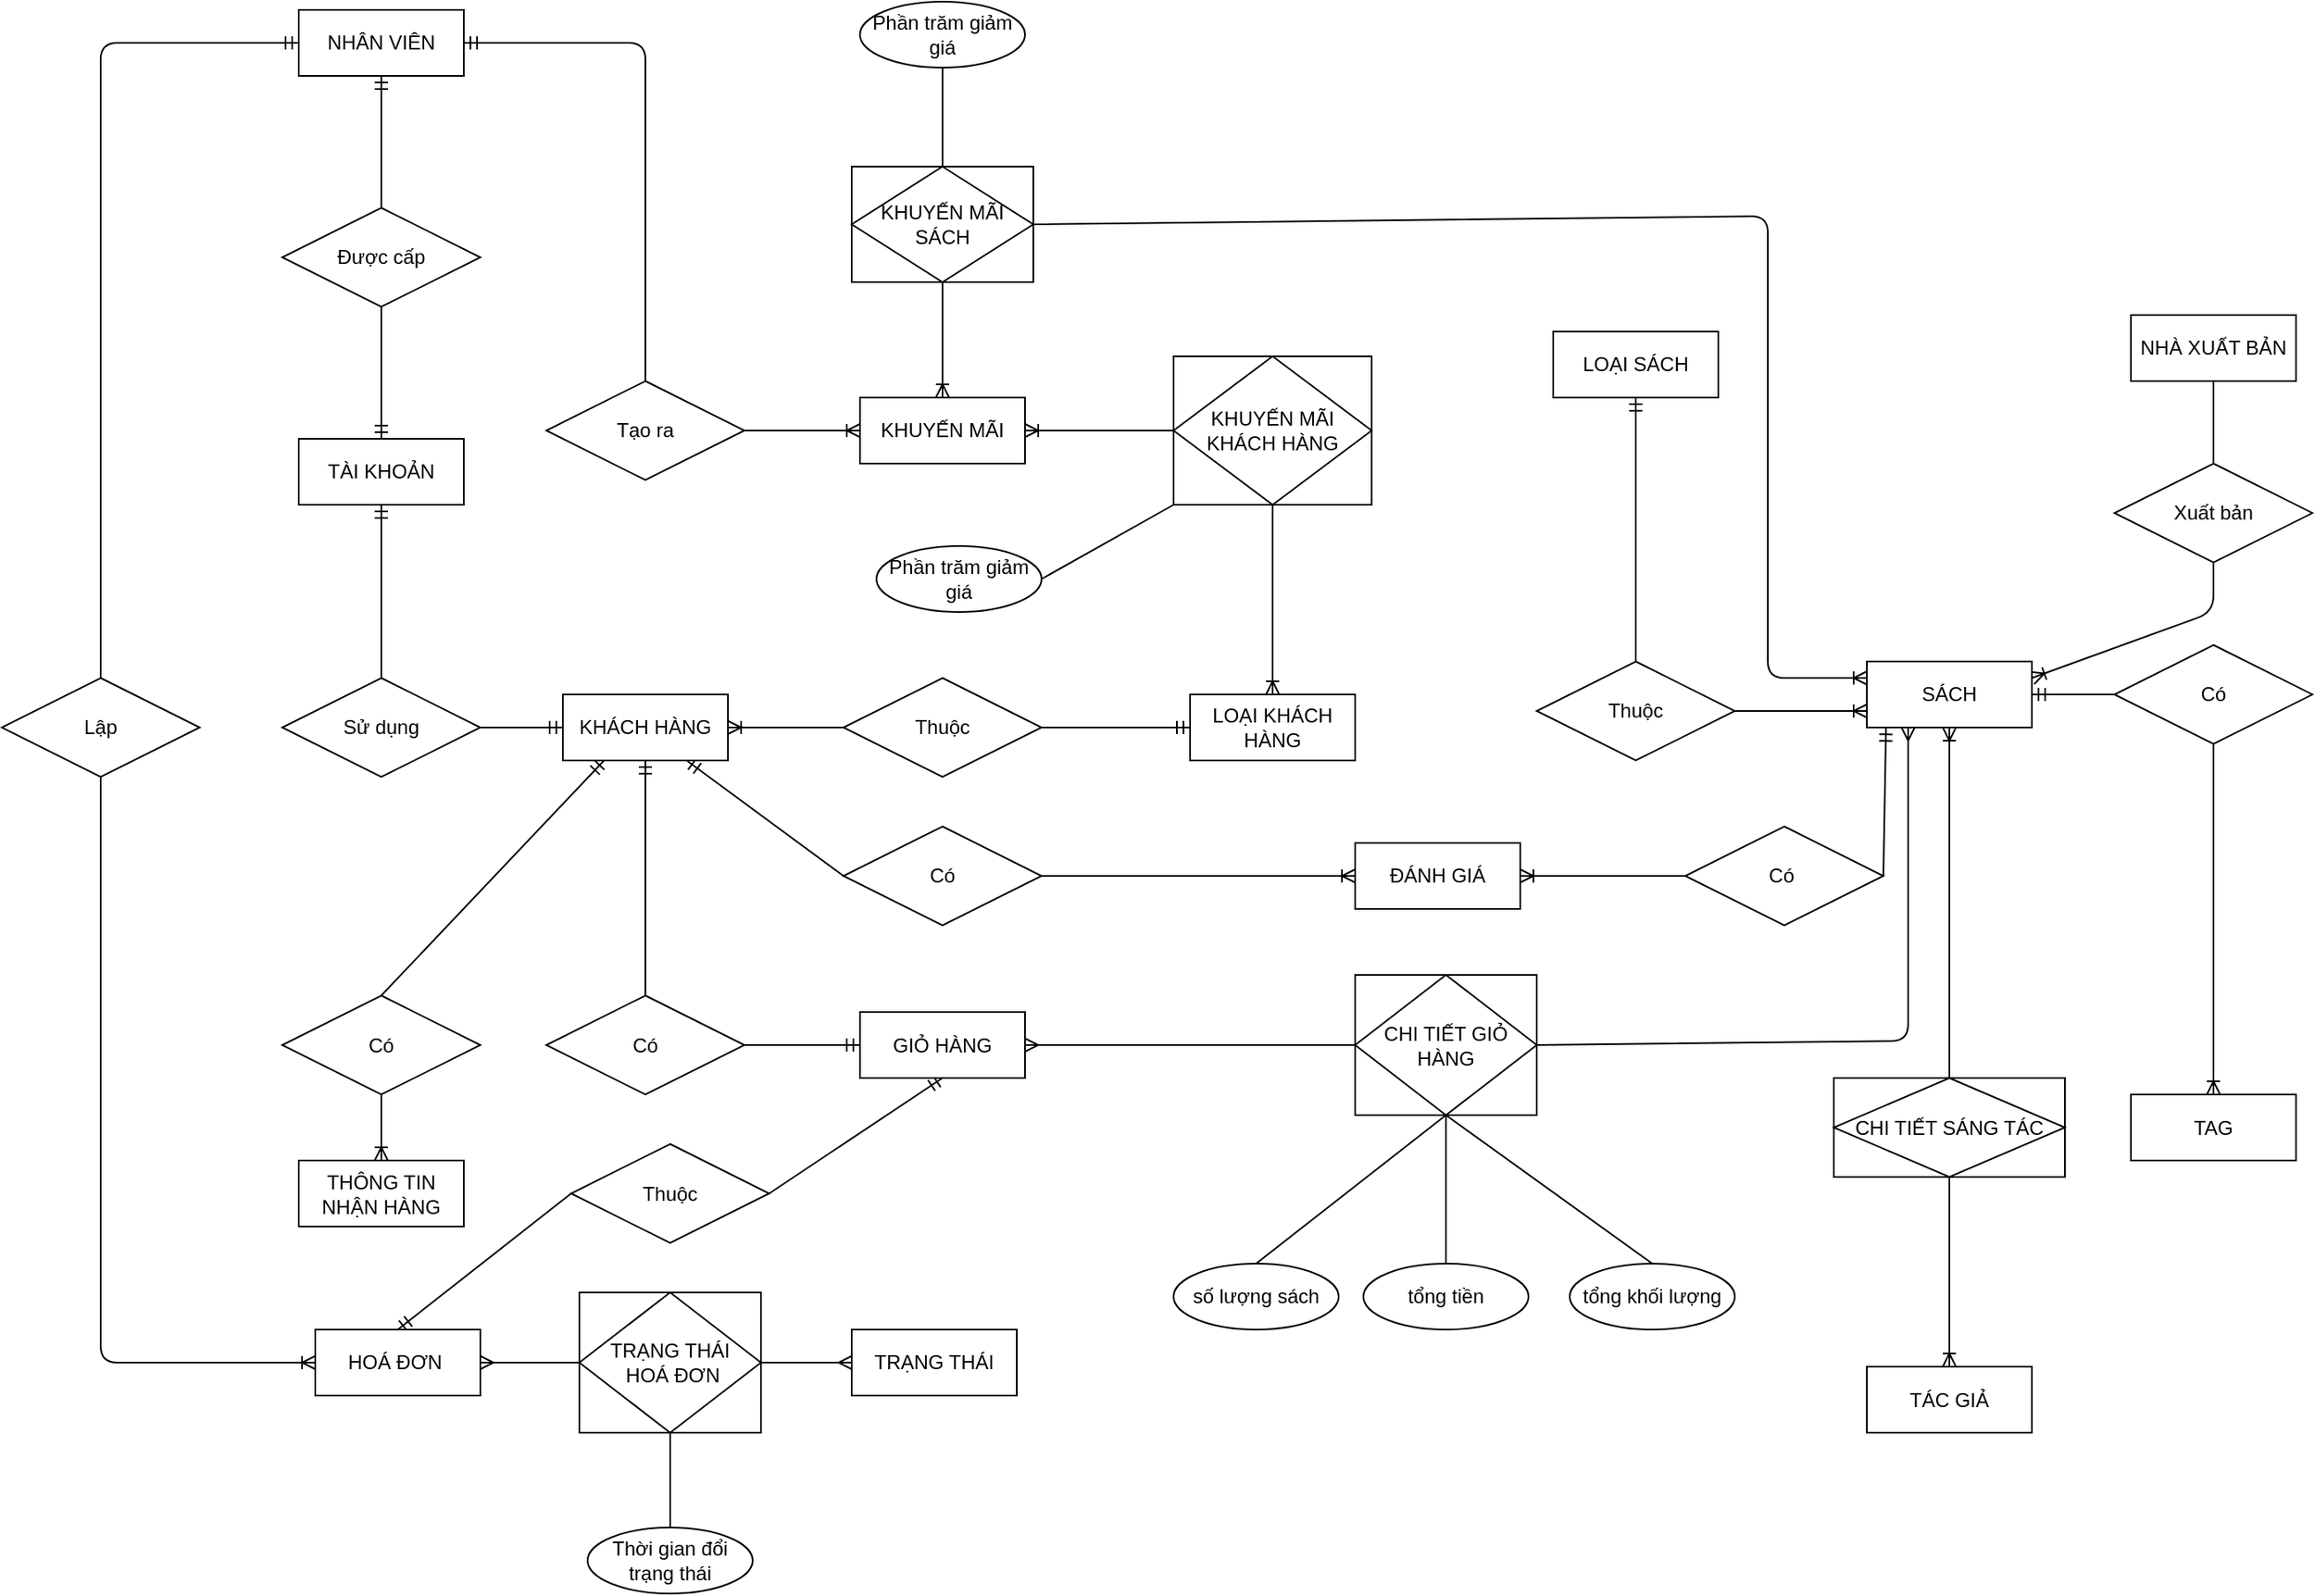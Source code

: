 <mxfile>
    <diagram id="lUOMsNiVtany6tTr3wfu" name="Page-1">
        <mxGraphModel dx="2034" dy="1187" grid="1" gridSize="10" guides="1" tooltips="1" connect="1" arrows="1" fold="1" page="1" pageScale="1" pageWidth="1169" pageHeight="827" background="#FFFFFF" math="0" shadow="0">
            <root>
                <mxCell id="0"/>
                <mxCell id="1" parent="0"/>
                <mxCell id="8" style="edgeStyle=none;html=1;exitX=0.5;exitY=0;exitDx=0;exitDy=0;entryX=0.5;entryY=1;entryDx=0;entryDy=0;endArrow=none;endFill=0;startArrow=ERmandOne;startFill=0;" parent="1" source="2" target="5" edge="1">
                    <mxGeometry relative="1" as="geometry"/>
                </mxCell>
                <mxCell id="11" style="edgeStyle=none;html=1;exitX=0.5;exitY=1;exitDx=0;exitDy=0;startArrow=ERmandOne;startFill=0;endArrow=none;endFill=0;entryX=0.5;entryY=0;entryDx=0;entryDy=0;" parent="1" source="2" target="6" edge="1">
                    <mxGeometry relative="1" as="geometry">
                        <mxPoint x="-80" y="790.0" as="targetPoint"/>
                    </mxGeometry>
                </mxCell>
                <mxCell id="2" value="TÀI KHOẢN" style="rounded=0;arcSize=10;whiteSpace=wrap;html=1;align=center;" parent="1" vertex="1">
                    <mxGeometry x="-50" y="615" width="100" height="40" as="geometry"/>
                </mxCell>
                <mxCell id="7" style="edgeStyle=none;html=1;exitX=0.5;exitY=1;exitDx=0;exitDy=0;entryX=0.5;entryY=0;entryDx=0;entryDy=0;startArrow=ERmandOne;startFill=0;endArrow=none;endFill=0;" parent="1" source="3" target="5" edge="1">
                    <mxGeometry relative="1" as="geometry"/>
                </mxCell>
                <mxCell id="55" style="edgeStyle=none;html=1;exitX=1;exitY=0.5;exitDx=0;exitDy=0;entryX=0.5;entryY=0;entryDx=0;entryDy=0;startArrow=ERmandOne;startFill=0;endArrow=none;endFill=0;" parent="1" source="3" target="54" edge="1">
                    <mxGeometry relative="1" as="geometry">
                        <Array as="points">
                            <mxPoint x="160" y="375"/>
                        </Array>
                    </mxGeometry>
                </mxCell>
                <mxCell id="87" style="edgeStyle=none;html=1;exitX=0;exitY=0.5;exitDx=0;exitDy=0;entryX=0.5;entryY=0;entryDx=0;entryDy=0;startArrow=ERmandOne;startFill=0;endArrow=none;endFill=0;" edge="1" parent="1" source="3" target="86">
                    <mxGeometry relative="1" as="geometry">
                        <Array as="points">
                            <mxPoint x="-170" y="375"/>
                        </Array>
                    </mxGeometry>
                </mxCell>
                <mxCell id="3" value="NHÂN VIÊN" style="rounded=0;arcSize=10;whiteSpace=wrap;html=1;align=center;" parent="1" vertex="1">
                    <mxGeometry x="-50" y="355" width="100" height="40" as="geometry"/>
                </mxCell>
                <mxCell id="10" style="edgeStyle=none;html=1;exitX=0;exitY=0.5;exitDx=0;exitDy=0;entryX=1;entryY=0.5;entryDx=0;entryDy=0;startArrow=ERmandOne;startFill=0;endArrow=none;endFill=0;" parent="1" source="4" target="6" edge="1">
                    <mxGeometry relative="1" as="geometry"/>
                </mxCell>
                <mxCell id="14" style="edgeStyle=none;html=1;exitX=1;exitY=0.5;exitDx=0;exitDy=0;entryX=0;entryY=0.5;entryDx=0;entryDy=0;startArrow=ERoneToMany;startFill=0;endArrow=none;endFill=0;" parent="1" source="4" target="13" edge="1">
                    <mxGeometry relative="1" as="geometry"/>
                </mxCell>
                <mxCell id="62" style="edgeStyle=none;html=1;exitX=0.5;exitY=1;exitDx=0;exitDy=0;entryX=0.5;entryY=0;entryDx=0;entryDy=0;endArrow=none;endFill=0;startArrow=ERmandOne;startFill=0;" edge="1" parent="1" source="4" target="59">
                    <mxGeometry relative="1" as="geometry"/>
                </mxCell>
                <mxCell id="97" style="edgeStyle=none;html=1;exitX=0.25;exitY=1;exitDx=0;exitDy=0;entryX=0.5;entryY=0;entryDx=0;entryDy=0;startArrow=ERmandOne;startFill=0;endArrow=none;endFill=0;" edge="1" parent="1" source="4" target="95">
                    <mxGeometry relative="1" as="geometry"/>
                </mxCell>
                <mxCell id="102" style="edgeStyle=none;html=1;exitX=0.75;exitY=1;exitDx=0;exitDy=0;entryX=0;entryY=0.5;entryDx=0;entryDy=0;startArrow=ERmandOne;startFill=0;endArrow=none;endFill=0;" edge="1" parent="1" source="4" target="101">
                    <mxGeometry relative="1" as="geometry"/>
                </mxCell>
                <mxCell id="4" value="KHÁCH HÀNG" style="whiteSpace=wrap;html=1;align=center;rounded=0;" parent="1" vertex="1">
                    <mxGeometry x="110" y="770" width="100" height="40" as="geometry"/>
                </mxCell>
                <mxCell id="5" value="Được cấp" style="shape=rhombus;perimeter=rhombusPerimeter;whiteSpace=wrap;html=1;align=center;rounded=0;" parent="1" vertex="1">
                    <mxGeometry x="-60" y="475" width="120" height="60" as="geometry"/>
                </mxCell>
                <mxCell id="6" value="Sử dụng" style="shape=rhombus;perimeter=rhombusPerimeter;whiteSpace=wrap;html=1;align=center;rounded=0;" parent="1" vertex="1">
                    <mxGeometry x="-60" y="760" width="120" height="60" as="geometry"/>
                </mxCell>
                <mxCell id="15" style="edgeStyle=none;html=1;exitX=0;exitY=0.5;exitDx=0;exitDy=0;entryX=1;entryY=0.5;entryDx=0;entryDy=0;startArrow=ERmandOne;startFill=0;endArrow=none;endFill=0;" parent="1" source="12" target="13" edge="1">
                    <mxGeometry relative="1" as="geometry"/>
                </mxCell>
                <mxCell id="46" style="edgeStyle=none;html=1;exitX=0.5;exitY=0;exitDx=0;exitDy=0;entryX=0.5;entryY=1;entryDx=0;entryDy=0;startArrow=ERoneToMany;startFill=0;endArrow=none;endFill=0;" parent="1" source="12" target="43" edge="1">
                    <mxGeometry relative="1" as="geometry"/>
                </mxCell>
                <mxCell id="12" value="LOẠI KHÁCH HÀNG" style="whiteSpace=wrap;html=1;align=center;rounded=0;sketch=0;" parent="1" vertex="1">
                    <mxGeometry x="490" y="770" width="100" height="40" as="geometry"/>
                </mxCell>
                <mxCell id="13" value="Thuộc" style="shape=rhombus;perimeter=rhombusPerimeter;whiteSpace=wrap;html=1;align=center;rounded=0;sketch=0;" parent="1" vertex="1">
                    <mxGeometry x="280" y="760" width="120" height="60" as="geometry"/>
                </mxCell>
                <mxCell id="23" style="edgeStyle=none;html=1;exitX=0;exitY=0.75;exitDx=0;exitDy=0;entryX=1;entryY=0.5;entryDx=0;entryDy=0;startArrow=ERoneToMany;startFill=0;endArrow=none;endFill=0;" parent="1" source="16" target="22" edge="1">
                    <mxGeometry relative="1" as="geometry"/>
                </mxCell>
                <mxCell id="27" style="edgeStyle=none;html=1;exitX=1;exitY=0.5;exitDx=0;exitDy=0;entryX=0;entryY=0.5;entryDx=0;entryDy=0;startArrow=ERmandOne;startFill=0;endArrow=none;endFill=0;" parent="1" source="16" target="26" edge="1">
                    <mxGeometry relative="1" as="geometry"/>
                </mxCell>
                <mxCell id="30" style="edgeStyle=none;html=1;exitX=1;exitY=0.25;exitDx=0;exitDy=0;entryX=0.5;entryY=1;entryDx=0;entryDy=0;startArrow=ERoneToMany;startFill=0;endArrow=none;endFill=0;" parent="1" source="16" target="29" edge="1">
                    <mxGeometry relative="1" as="geometry">
                        <Array as="points">
                            <mxPoint x="1110" y="720"/>
                        </Array>
                    </mxGeometry>
                </mxCell>
                <mxCell id="34" style="edgeStyle=none;html=1;exitX=0.5;exitY=1;exitDx=0;exitDy=0;entryX=0.5;entryY=0;entryDx=0;entryDy=0;startArrow=ERoneToMany;startFill=0;endArrow=none;endFill=0;" parent="1" source="16" target="33" edge="1">
                    <mxGeometry relative="1" as="geometry"/>
                </mxCell>
                <mxCell id="38" style="edgeStyle=none;html=1;exitX=0.116;exitY=1.004;exitDx=0;exitDy=0;entryX=1;entryY=0.5;entryDx=0;entryDy=0;startArrow=ERmandOne;startFill=0;endArrow=none;endFill=0;exitPerimeter=0;" parent="1" source="16" target="37" edge="1">
                    <mxGeometry relative="1" as="geometry"/>
                </mxCell>
                <mxCell id="48" style="edgeStyle=none;html=1;exitX=0;exitY=0.25;exitDx=0;exitDy=0;entryX=1;entryY=0.5;entryDx=0;entryDy=0;startArrow=ERoneToMany;startFill=0;endArrow=none;endFill=0;" parent="1" source="16" target="42" edge="1">
                    <mxGeometry relative="1" as="geometry">
                        <Array as="points">
                            <mxPoint x="840" y="760"/>
                            <mxPoint x="840" y="480"/>
                        </Array>
                    </mxGeometry>
                </mxCell>
                <mxCell id="65" style="edgeStyle=none;html=1;exitX=0.25;exitY=1;exitDx=0;exitDy=0;entryX=1;entryY=0.5;entryDx=0;entryDy=0;startArrow=ERmany;startFill=0;endArrow=none;endFill=0;" edge="1" parent="1" source="16" target="63">
                    <mxGeometry relative="1" as="geometry">
                        <Array as="points">
                            <mxPoint x="925" y="980"/>
                        </Array>
                    </mxGeometry>
                </mxCell>
                <mxCell id="16" value="SÁCH" style="whiteSpace=wrap;html=1;align=center;rounded=0;" parent="1" vertex="1">
                    <mxGeometry x="900" y="750" width="100" height="40" as="geometry"/>
                </mxCell>
                <mxCell id="36" style="edgeStyle=none;html=1;entryX=0.5;entryY=1;entryDx=0;entryDy=0;startArrow=ERoneToMany;startFill=0;endArrow=none;endFill=0;" parent="1" source="17" target="33" edge="1">
                    <mxGeometry relative="1" as="geometry"/>
                </mxCell>
                <mxCell id="17" value="TÁC GIẢ" style="whiteSpace=wrap;html=1;align=center;rounded=0;" parent="1" vertex="1">
                    <mxGeometry x="900" y="1177.5" width="100" height="40" as="geometry"/>
                </mxCell>
                <mxCell id="40" style="edgeStyle=none;html=1;exitX=1;exitY=0.5;exitDx=0;exitDy=0;entryX=0;entryY=0.5;entryDx=0;entryDy=0;startArrow=ERoneToMany;startFill=0;endArrow=none;endFill=0;" parent="1" source="18" target="37" edge="1">
                    <mxGeometry relative="1" as="geometry"/>
                </mxCell>
                <mxCell id="104" style="edgeStyle=none;html=1;exitX=0;exitY=0.5;exitDx=0;exitDy=0;entryX=1;entryY=0.5;entryDx=0;entryDy=0;startArrow=ERoneToMany;startFill=0;endArrow=none;endFill=0;" edge="1" parent="1" source="18" target="101">
                    <mxGeometry relative="1" as="geometry"/>
                </mxCell>
                <mxCell id="18" value="ĐÁNH GIÁ" style="whiteSpace=wrap;html=1;align=center;rounded=0;" parent="1" vertex="1">
                    <mxGeometry x="590" y="860" width="100" height="40" as="geometry"/>
                </mxCell>
                <mxCell id="25" style="edgeStyle=none;html=1;exitX=0.5;exitY=1;exitDx=0;exitDy=0;entryX=0.5;entryY=0;entryDx=0;entryDy=0;startArrow=ERmandOne;startFill=0;endArrow=none;endFill=0;" parent="1" source="19" target="22" edge="1">
                    <mxGeometry relative="1" as="geometry"/>
                </mxCell>
                <mxCell id="19" value="LOẠI SÁCH" style="whiteSpace=wrap;html=1;align=center;rounded=0;" parent="1" vertex="1">
                    <mxGeometry x="710" y="550" width="100" height="40" as="geometry"/>
                </mxCell>
                <mxCell id="32" style="edgeStyle=none;html=1;entryX=0.5;entryY=0;entryDx=0;entryDy=0;startArrow=ERmandOne;startFill=0;endArrow=none;endFill=0;" parent="1" target="29" edge="1">
                    <mxGeometry relative="1" as="geometry">
                        <mxPoint x="1110" y="570" as="sourcePoint"/>
                    </mxGeometry>
                </mxCell>
                <mxCell id="20" value="NHÀ XUẤT BẢN" style="whiteSpace=wrap;html=1;align=center;rounded=0;" parent="1" vertex="1">
                    <mxGeometry x="1060" y="540" width="100" height="40" as="geometry"/>
                </mxCell>
                <mxCell id="28" style="edgeStyle=none;html=1;exitX=0.5;exitY=0;exitDx=0;exitDy=0;entryX=0.5;entryY=1;entryDx=0;entryDy=0;startArrow=ERoneToMany;startFill=0;endArrow=none;endFill=0;" parent="1" source="21" target="26" edge="1">
                    <mxGeometry relative="1" as="geometry"/>
                </mxCell>
                <mxCell id="21" value="TAG" style="whiteSpace=wrap;html=1;align=center;rounded=0;" parent="1" vertex="1">
                    <mxGeometry x="1060" y="1012.5" width="100" height="40" as="geometry"/>
                </mxCell>
                <mxCell id="22" value="Thuộc" style="shape=rhombus;perimeter=rhombusPerimeter;whiteSpace=wrap;html=1;align=center;rounded=0;" parent="1" vertex="1">
                    <mxGeometry x="700" y="750" width="120" height="60" as="geometry"/>
                </mxCell>
                <mxCell id="26" value="Có" style="shape=rhombus;perimeter=rhombusPerimeter;whiteSpace=wrap;html=1;align=center;rounded=0;" parent="1" vertex="1">
                    <mxGeometry x="1050" y="740" width="120" height="60" as="geometry"/>
                </mxCell>
                <mxCell id="29" value="Xuất bản" style="shape=rhombus;perimeter=rhombusPerimeter;whiteSpace=wrap;html=1;align=center;rounded=0;" parent="1" vertex="1">
                    <mxGeometry x="1050" y="630" width="120" height="60" as="geometry"/>
                </mxCell>
                <mxCell id="33" value="CHI TIẾT SÁNG TÁC" style="shape=associativeEntity;whiteSpace=wrap;html=1;align=center;rounded=0;sketch=0;" parent="1" vertex="1">
                    <mxGeometry x="880" y="1002.5" width="140" height="60" as="geometry"/>
                </mxCell>
                <mxCell id="37" value="Có&amp;nbsp;" style="shape=rhombus;perimeter=rhombusPerimeter;whiteSpace=wrap;html=1;align=center;rounded=0;" parent="1" vertex="1">
                    <mxGeometry x="790" y="850" width="120" height="60" as="geometry"/>
                </mxCell>
                <mxCell id="44" style="edgeStyle=none;html=1;exitX=1;exitY=0.5;exitDx=0;exitDy=0;entryX=0;entryY=0.5;entryDx=0;entryDy=0;startArrow=ERoneToMany;startFill=0;endArrow=none;endFill=0;" parent="1" source="41" target="43" edge="1">
                    <mxGeometry relative="1" as="geometry"/>
                </mxCell>
                <mxCell id="47" style="edgeStyle=none;html=1;exitX=0.5;exitY=0;exitDx=0;exitDy=0;entryX=0.5;entryY=1;entryDx=0;entryDy=0;startArrow=ERoneToMany;startFill=0;endArrow=none;endFill=0;" parent="1" source="41" target="42" edge="1">
                    <mxGeometry relative="1" as="geometry"/>
                </mxCell>
                <mxCell id="56" style="edgeStyle=none;html=1;exitX=0;exitY=0.5;exitDx=0;exitDy=0;entryX=1;entryY=0.5;entryDx=0;entryDy=0;startArrow=ERoneToMany;startFill=0;endArrow=none;endFill=0;" parent="1" source="41" target="54" edge="1">
                    <mxGeometry relative="1" as="geometry"/>
                </mxCell>
                <mxCell id="41" value="KHUYẾN MÃI" style="rounded=0;arcSize=10;whiteSpace=wrap;html=1;align=center;" parent="1" vertex="1">
                    <mxGeometry x="290" y="590" width="100" height="40" as="geometry"/>
                </mxCell>
                <mxCell id="52" style="edgeStyle=none;html=1;exitX=0.5;exitY=0;exitDx=0;exitDy=0;entryX=0.5;entryY=1;entryDx=0;entryDy=0;startArrow=none;startFill=0;endArrow=none;endFill=0;" parent="1" source="42" target="50" edge="1">
                    <mxGeometry relative="1" as="geometry"/>
                </mxCell>
                <mxCell id="42" value="KHUYẾN MÃI SÁCH" style="shape=associativeEntity;whiteSpace=wrap;html=1;align=center;rounded=0;sketch=0;" parent="1" vertex="1">
                    <mxGeometry x="285" y="450" width="110" height="70" as="geometry"/>
                </mxCell>
                <mxCell id="53" style="edgeStyle=none;html=1;exitX=0;exitY=1;exitDx=0;exitDy=0;entryX=1;entryY=0.5;entryDx=0;entryDy=0;startArrow=none;startFill=0;endArrow=none;endFill=0;" parent="1" source="43" target="49" edge="1">
                    <mxGeometry relative="1" as="geometry"/>
                </mxCell>
                <mxCell id="43" value="KHUYẾN MÃI KHÁCH HÀNG" style="shape=associativeEntity;whiteSpace=wrap;html=1;align=center;rounded=0;sketch=0;" parent="1" vertex="1">
                    <mxGeometry x="480" y="565" width="120" height="90" as="geometry"/>
                </mxCell>
                <mxCell id="49" value="Phần trăm giảm giá" style="ellipse;whiteSpace=wrap;html=1;align=center;rounded=0;sketch=0;" parent="1" vertex="1">
                    <mxGeometry x="300" y="680" width="100" height="40" as="geometry"/>
                </mxCell>
                <mxCell id="50" value="Phần trăm giảm giá" style="ellipse;whiteSpace=wrap;html=1;align=center;rounded=0;sketch=0;" parent="1" vertex="1">
                    <mxGeometry x="290" y="350" width="100" height="40" as="geometry"/>
                </mxCell>
                <mxCell id="54" value="Tạo ra" style="shape=rhombus;perimeter=rhombusPerimeter;whiteSpace=wrap;html=1;align=center;rounded=0;" parent="1" vertex="1">
                    <mxGeometry x="100" y="580" width="120" height="60" as="geometry"/>
                </mxCell>
                <mxCell id="61" style="edgeStyle=none;html=1;exitX=0;exitY=0.5;exitDx=0;exitDy=0;entryX=1;entryY=0.5;entryDx=0;entryDy=0;startArrow=ERmandOne;startFill=0;endArrow=none;endFill=0;" edge="1" parent="1" source="57" target="59">
                    <mxGeometry relative="1" as="geometry"/>
                </mxCell>
                <mxCell id="64" style="edgeStyle=none;html=1;exitX=1;exitY=0.5;exitDx=0;exitDy=0;entryX=0;entryY=0.5;entryDx=0;entryDy=0;startArrow=ERmany;startFill=0;endArrow=none;endFill=0;" edge="1" parent="1" source="57" target="63">
                    <mxGeometry relative="1" as="geometry"/>
                </mxCell>
                <mxCell id="82" style="edgeStyle=none;html=1;exitX=0.5;exitY=1;exitDx=0;exitDy=0;entryX=1;entryY=0.5;entryDx=0;entryDy=0;startArrow=ERmandOne;startFill=0;endArrow=none;endFill=0;" edge="1" parent="1" source="57" target="80">
                    <mxGeometry relative="1" as="geometry"/>
                </mxCell>
                <mxCell id="57" value="GIỎ HÀNG" style="rounded=0;arcSize=10;whiteSpace=wrap;html=1;align=center;" parent="1" vertex="1">
                    <mxGeometry x="290" y="962.5" width="100" height="40" as="geometry"/>
                </mxCell>
                <mxCell id="59" value="Có" style="shape=rhombus;perimeter=rhombusPerimeter;whiteSpace=wrap;html=1;align=center;rounded=0;sketch=0;" vertex="1" parent="1">
                    <mxGeometry x="100" y="952.5" width="120" height="60" as="geometry"/>
                </mxCell>
                <mxCell id="92" style="edgeStyle=none;html=1;exitX=0.5;exitY=1;exitDx=0;exitDy=0;entryX=0.5;entryY=0;entryDx=0;entryDy=0;startArrow=none;startFill=0;endArrow=none;endFill=0;" edge="1" parent="1" source="63" target="90">
                    <mxGeometry relative="1" as="geometry"/>
                </mxCell>
                <mxCell id="93" style="edgeStyle=none;html=1;exitX=0.5;exitY=1;exitDx=0;exitDy=0;entryX=0.5;entryY=0;entryDx=0;entryDy=0;startArrow=none;startFill=0;endArrow=none;endFill=0;" edge="1" parent="1" source="63" target="91">
                    <mxGeometry relative="1" as="geometry"/>
                </mxCell>
                <mxCell id="100" style="edgeStyle=none;html=1;exitX=0.5;exitY=1;exitDx=0;exitDy=0;entryX=0.5;entryY=0;entryDx=0;entryDy=0;startArrow=none;startFill=0;endArrow=none;endFill=0;" edge="1" parent="1" source="63" target="68">
                    <mxGeometry relative="1" as="geometry"/>
                </mxCell>
                <mxCell id="63" value="CHI TIẾT GIỎ HÀNG" style="shape=associativeEntity;whiteSpace=wrap;html=1;align=center;rounded=0;sketch=0;" vertex="1" parent="1">
                    <mxGeometry x="590" y="940" width="110" height="85" as="geometry"/>
                </mxCell>
                <mxCell id="68" value="số lượng sách" style="ellipse;whiteSpace=wrap;html=1;align=center;rounded=0;sketch=0;" vertex="1" parent="1">
                    <mxGeometry x="480" y="1115" width="100" height="40" as="geometry"/>
                </mxCell>
                <mxCell id="74" style="edgeStyle=none;html=1;exitX=1;exitY=0.5;exitDx=0;exitDy=0;entryX=0;entryY=0.5;entryDx=0;entryDy=0;startArrow=ERmany;startFill=0;endArrow=none;endFill=0;" edge="1" parent="1" source="71" target="77">
                    <mxGeometry relative="1" as="geometry">
                        <mxPoint x="110" y="1175" as="targetPoint"/>
                    </mxGeometry>
                </mxCell>
                <mxCell id="84" style="edgeStyle=none;html=1;exitX=0.5;exitY=0;exitDx=0;exitDy=0;entryX=0;entryY=0.5;entryDx=0;entryDy=0;startArrow=ERmandOne;startFill=0;endArrow=none;endFill=0;" edge="1" parent="1" source="71" target="80">
                    <mxGeometry relative="1" as="geometry"/>
                </mxCell>
                <mxCell id="88" style="edgeStyle=none;html=1;exitX=0;exitY=0.5;exitDx=0;exitDy=0;entryX=0.5;entryY=1;entryDx=0;entryDy=0;startArrow=ERoneToMany;startFill=0;endArrow=none;endFill=0;" edge="1" parent="1" source="71" target="86">
                    <mxGeometry relative="1" as="geometry">
                        <Array as="points">
                            <mxPoint x="-170" y="1175"/>
                        </Array>
                    </mxGeometry>
                </mxCell>
                <mxCell id="71" value="HOÁ ĐƠN&amp;nbsp;" style="whiteSpace=wrap;html=1;align=center;rounded=0;" vertex="1" parent="1">
                    <mxGeometry x="-40" y="1155" width="100" height="40" as="geometry"/>
                </mxCell>
                <mxCell id="76" style="edgeStyle=none;html=1;exitX=0;exitY=0.5;exitDx=0;exitDy=0;entryX=1;entryY=0.5;entryDx=0;entryDy=0;startArrow=ERmany;startFill=0;endArrow=none;endFill=0;" edge="1" parent="1" source="72" target="77">
                    <mxGeometry relative="1" as="geometry">
                        <mxPoint x="230" y="1175" as="targetPoint"/>
                    </mxGeometry>
                </mxCell>
                <mxCell id="72" value="TRẠNG THÁI" style="whiteSpace=wrap;html=1;align=center;rounded=0;" vertex="1" parent="1">
                    <mxGeometry x="285" y="1155" width="100" height="40" as="geometry"/>
                </mxCell>
                <mxCell id="79" style="edgeStyle=none;html=1;exitX=0.5;exitY=1;exitDx=0;exitDy=0;entryX=0.5;entryY=0;entryDx=0;entryDy=0;startArrow=none;startFill=0;endArrow=none;endFill=0;" edge="1" parent="1" source="77" target="78">
                    <mxGeometry relative="1" as="geometry"/>
                </mxCell>
                <mxCell id="77" value="TRẠNG THÁI&lt;br&gt;&amp;nbsp;HOÁ ĐƠN" style="shape=associativeEntity;whiteSpace=wrap;html=1;align=center;rounded=0;sketch=0;" vertex="1" parent="1">
                    <mxGeometry x="120" y="1132.5" width="110" height="85" as="geometry"/>
                </mxCell>
                <mxCell id="78" value="Thời gian đổi trạng thái" style="ellipse;whiteSpace=wrap;html=1;align=center;rounded=0;sketch=0;" vertex="1" parent="1">
                    <mxGeometry x="125" y="1275" width="100" height="40" as="geometry"/>
                </mxCell>
                <mxCell id="80" value="Thuộc" style="shape=rhombus;perimeter=rhombusPerimeter;whiteSpace=wrap;html=1;align=center;rounded=0;sketch=0;" vertex="1" parent="1">
                    <mxGeometry x="115" y="1042.5" width="120" height="60" as="geometry"/>
                </mxCell>
                <mxCell id="86" value="Lập" style="shape=rhombus;perimeter=rhombusPerimeter;whiteSpace=wrap;html=1;align=center;rounded=0;" vertex="1" parent="1">
                    <mxGeometry x="-230" y="760" width="120" height="60" as="geometry"/>
                </mxCell>
                <mxCell id="90" value="tổng tiền" style="ellipse;whiteSpace=wrap;html=1;align=center;rounded=0;sketch=0;" vertex="1" parent="1">
                    <mxGeometry x="595" y="1115" width="100" height="40" as="geometry"/>
                </mxCell>
                <mxCell id="91" value="tổng khối lượng" style="ellipse;whiteSpace=wrap;html=1;align=center;rounded=0;sketch=0;" vertex="1" parent="1">
                    <mxGeometry x="720" y="1115" width="100" height="40" as="geometry"/>
                </mxCell>
                <mxCell id="96" style="edgeStyle=none;html=1;exitX=0.5;exitY=0;exitDx=0;exitDy=0;entryX=0.5;entryY=1;entryDx=0;entryDy=0;startArrow=ERoneToMany;startFill=0;endArrow=none;endFill=0;" edge="1" parent="1" source="94" target="95">
                    <mxGeometry relative="1" as="geometry"/>
                </mxCell>
                <mxCell id="94" value="THÔNG TIN&lt;br&gt;NHẬN HÀNG" style="whiteSpace=wrap;html=1;align=center;rounded=0;" vertex="1" parent="1">
                    <mxGeometry x="-50" y="1052.5" width="100" height="40" as="geometry"/>
                </mxCell>
                <mxCell id="95" value="Có" style="shape=rhombus;perimeter=rhombusPerimeter;whiteSpace=wrap;html=1;align=center;rounded=0;sketch=0;" vertex="1" parent="1">
                    <mxGeometry x="-60" y="952.5" width="120" height="60" as="geometry"/>
                </mxCell>
                <mxCell id="101" value="Có" style="shape=rhombus;perimeter=rhombusPerimeter;whiteSpace=wrap;html=1;align=center;rounded=0;sketch=0;" vertex="1" parent="1">
                    <mxGeometry x="280" y="850" width="120" height="60" as="geometry"/>
                </mxCell>
            </root>
        </mxGraphModel>
    </diagram>
</mxfile>